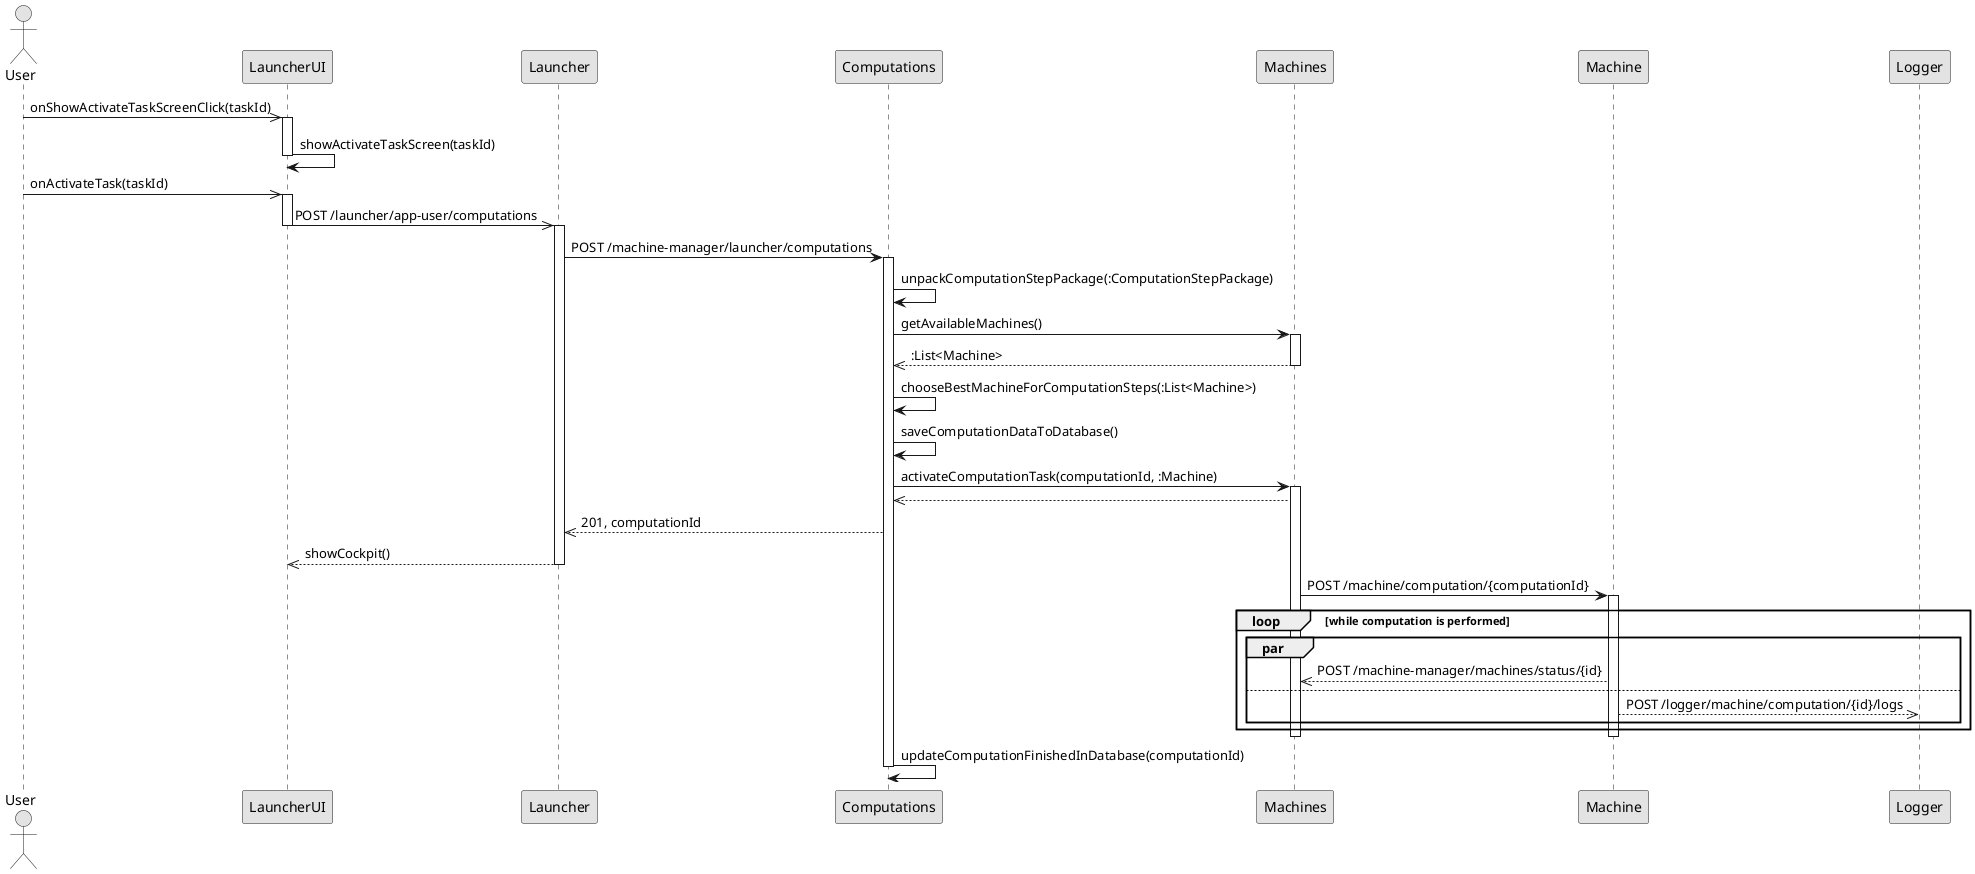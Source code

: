 @startuml

skinparam monochrome true

actor User

'''''''''''''''''''
'INITIAL SCREEN

User ->> LauncherUI : onShowActivateTaskScreenClick(taskId)
activate LauncherUI
LauncherUI -> LauncherUI : showActivateTaskScreen(taskId)
deactivate LauncherUI

'''''''''''''''''''
'ACTIVATE TRIGGER

User ->> LauncherUI : onActivateTask(taskId)
activate LauncherUI

LauncherUI ->> Launcher : POST /launcher​/app-user​/computations
deactivate LauncherUI
activate Launcher

Launcher -> Computations : POST /machine-manager/launcher/computations
activate Computations

Computations -> Computations : unpackComputationStepPackage(:ComputationStepPackage)

Computations -> Machines : getAvailableMachines()
activate Machines
Machines -->> Computations : :List<Machine>
deactivate Machines

Computations -> Computations : chooseBestMachineForComputationSteps(:List<Machine>)
Computations -> Computations : saveComputationDataToDatabase()

Computations -> Machines : activateComputationTask(computationId, :Machine)
activate Machines
Machines -->> Computations

Computations -->> Launcher : 201, computationId
Launcher -->> LauncherUI : showCockpit()
deactivate Launcher

''''''''''''''''''
' COMPUTATION

Machines -> Machine : POST /machine/computation/{computationId}
activate Machine

loop while computation is performed

    par

        Machine -->> Machines : POST /machine-manager/machines/status/{id}

    else

        Machine -->> Logger : POST /logger/machine/computation/{id}/logs

    end par

end loop

deactivate Machine

' TOO LATE TO REQUIRE THE IMPLEMENTATION OF THIS
'Machines -> Computations : markComputationFinished(computationId)
'Computations -->> Machines

deactivate Machines

Computations -> Computations : updateComputationFinishedInDatabase(computationId)
deactivate Computations

@enduml